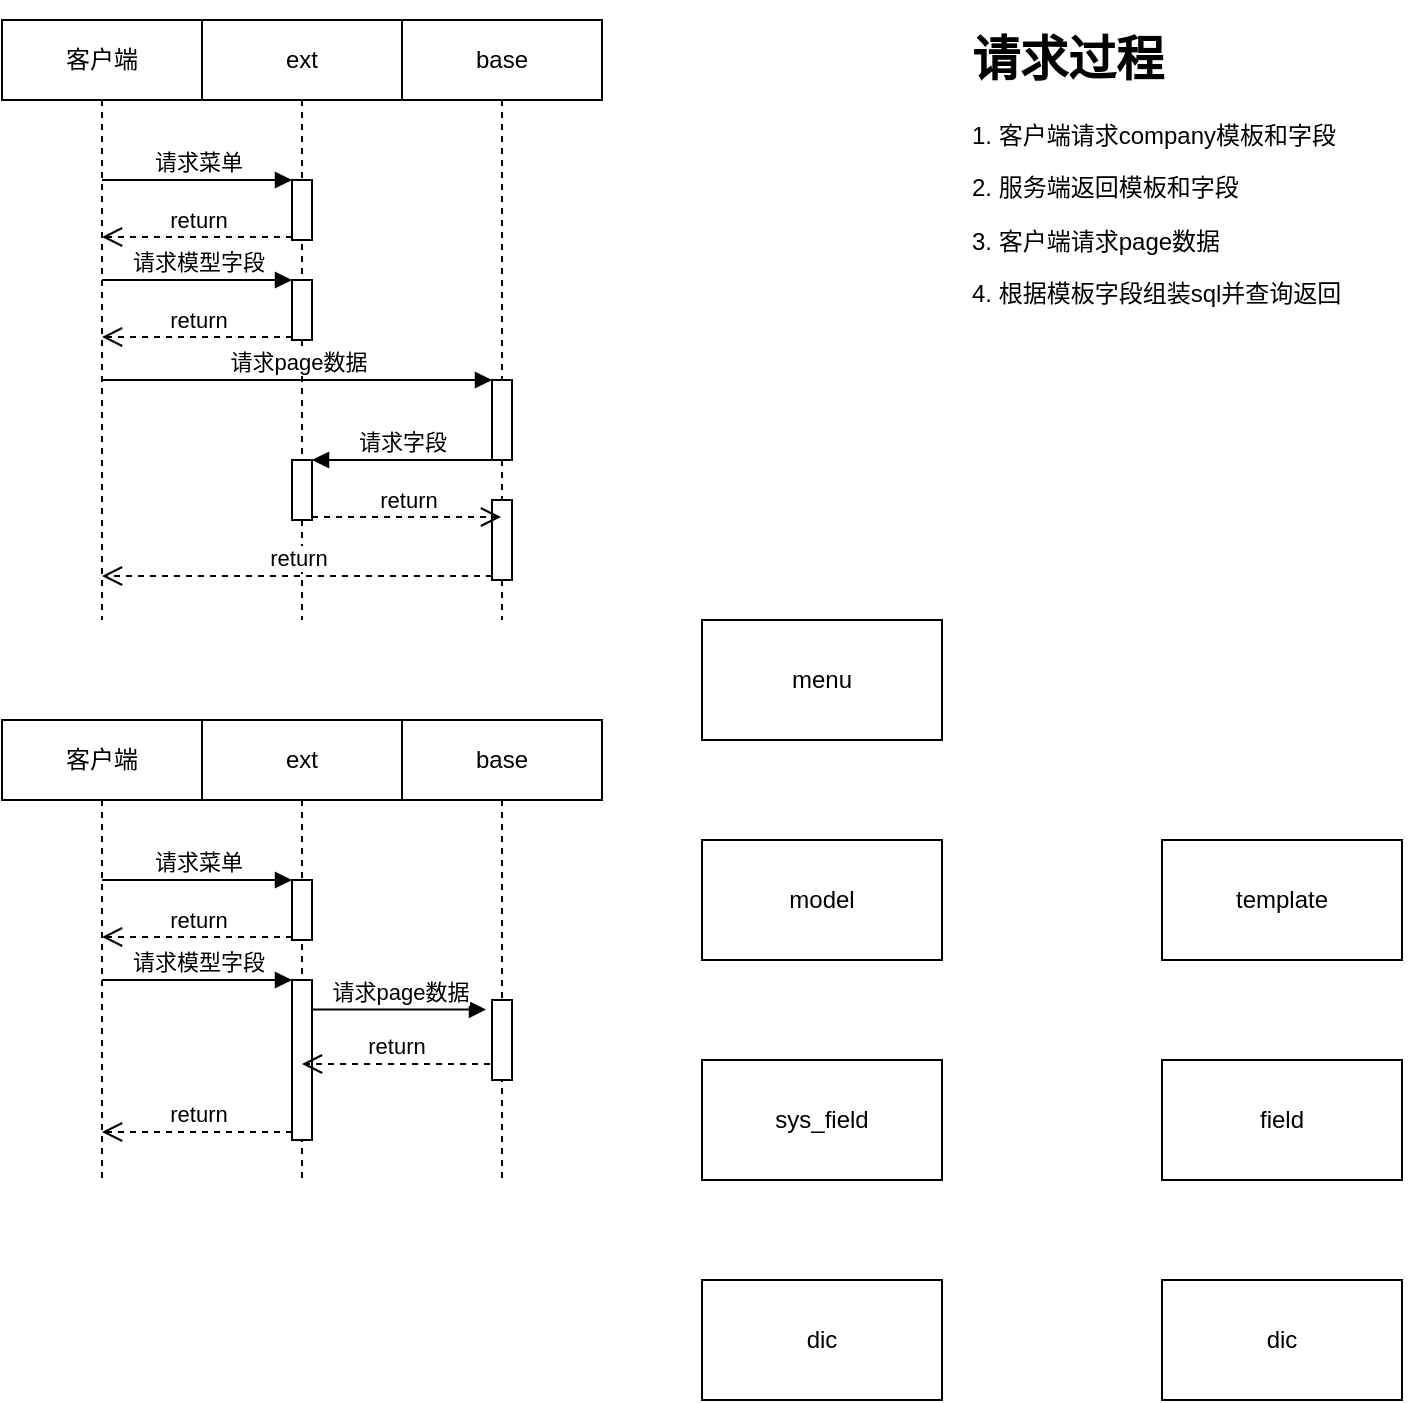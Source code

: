 <mxfile version="13.8.3" type="github">
  <diagram id="bRuYLjxOwxbkPora2MnW" name="第 1 页">
    <mxGraphModel dx="946" dy="623" grid="1" gridSize="10" guides="1" tooltips="1" connect="1" arrows="1" fold="1" page="1" pageScale="1" pageWidth="827" pageHeight="1169" math="0" shadow="0">
      <root>
        <mxCell id="0" />
        <mxCell id="1" parent="0" />
        <mxCell id="iUqJYe-C6QMbKc_73fvr-11" value="model" style="rounded=0;whiteSpace=wrap;html=1;" vertex="1" parent="1">
          <mxGeometry x="400" y="460" width="120" height="60" as="geometry" />
        </mxCell>
        <mxCell id="iUqJYe-C6QMbKc_73fvr-12" value="template" style="rounded=0;whiteSpace=wrap;html=1;" vertex="1" parent="1">
          <mxGeometry x="630" y="460" width="120" height="60" as="geometry" />
        </mxCell>
        <mxCell id="iUqJYe-C6QMbKc_73fvr-13" value="sys_field" style="rounded=0;whiteSpace=wrap;html=1;" vertex="1" parent="1">
          <mxGeometry x="400" y="570" width="120" height="60" as="geometry" />
        </mxCell>
        <mxCell id="iUqJYe-C6QMbKc_73fvr-14" value="field" style="rounded=0;whiteSpace=wrap;html=1;" vertex="1" parent="1">
          <mxGeometry x="630" y="570" width="120" height="60" as="geometry" />
        </mxCell>
        <mxCell id="iUqJYe-C6QMbKc_73fvr-16" value="dic" style="rounded=0;whiteSpace=wrap;html=1;" vertex="1" parent="1">
          <mxGeometry x="400" y="680" width="120" height="60" as="geometry" />
        </mxCell>
        <mxCell id="iUqJYe-C6QMbKc_73fvr-19" value="&lt;h1&gt;请求过程&lt;/h1&gt;&lt;p&gt;1. 客户端请求company模板和字段&lt;/p&gt;&lt;p&gt;2. 服务端返回模板和字段&lt;/p&gt;&lt;p&gt;3. 客户端请求page数据&lt;/p&gt;&lt;p&gt;4. 根据模板字段组装sql并查询返回&lt;/p&gt;" style="text;html=1;strokeColor=none;fillColor=none;spacing=5;spacingTop=-20;whiteSpace=wrap;overflow=hidden;rounded=0;" vertex="1" parent="1">
          <mxGeometry x="530" y="50" width="229" height="260" as="geometry" />
        </mxCell>
        <mxCell id="iUqJYe-C6QMbKc_73fvr-20" value="menu" style="rounded=0;whiteSpace=wrap;html=1;" vertex="1" parent="1">
          <mxGeometry x="400" y="350" width="120" height="60" as="geometry" />
        </mxCell>
        <mxCell id="iUqJYe-C6QMbKc_73fvr-21" value="dic" style="rounded=0;whiteSpace=wrap;html=1;" vertex="1" parent="1">
          <mxGeometry x="630" y="680" width="120" height="60" as="geometry" />
        </mxCell>
        <mxCell id="iUqJYe-C6QMbKc_73fvr-22" value="客户端" style="shape=umlLifeline;perimeter=lifelinePerimeter;whiteSpace=wrap;html=1;container=1;collapsible=0;recursiveResize=0;outlineConnect=0;" vertex="1" parent="1">
          <mxGeometry x="50" y="50" width="100" height="300" as="geometry" />
        </mxCell>
        <mxCell id="iUqJYe-C6QMbKc_73fvr-23" value="ext" style="shape=umlLifeline;perimeter=lifelinePerimeter;whiteSpace=wrap;html=1;container=1;collapsible=0;recursiveResize=0;outlineConnect=0;" vertex="1" parent="1">
          <mxGeometry x="150" y="50" width="100" height="300" as="geometry" />
        </mxCell>
        <mxCell id="iUqJYe-C6QMbKc_73fvr-27" value="" style="html=1;points=[];perimeter=orthogonalPerimeter;" vertex="1" parent="iUqJYe-C6QMbKc_73fvr-23">
          <mxGeometry x="45" y="80" width="10" height="30" as="geometry" />
        </mxCell>
        <mxCell id="iUqJYe-C6QMbKc_73fvr-36" value="" style="html=1;points=[];perimeter=orthogonalPerimeter;" vertex="1" parent="iUqJYe-C6QMbKc_73fvr-23">
          <mxGeometry x="45" y="130" width="10" height="30" as="geometry" />
        </mxCell>
        <mxCell id="iUqJYe-C6QMbKc_73fvr-44" value="" style="html=1;points=[];perimeter=orthogonalPerimeter;" vertex="1" parent="iUqJYe-C6QMbKc_73fvr-23">
          <mxGeometry x="45" y="220" width="10" height="30" as="geometry" />
        </mxCell>
        <mxCell id="iUqJYe-C6QMbKc_73fvr-24" value="base" style="shape=umlLifeline;perimeter=lifelinePerimeter;whiteSpace=wrap;html=1;container=1;collapsible=0;recursiveResize=0;outlineConnect=0;" vertex="1" parent="1">
          <mxGeometry x="250" y="50" width="100" height="300" as="geometry" />
        </mxCell>
        <mxCell id="iUqJYe-C6QMbKc_73fvr-39" value="" style="html=1;points=[];perimeter=orthogonalPerimeter;" vertex="1" parent="iUqJYe-C6QMbKc_73fvr-24">
          <mxGeometry x="45" y="180" width="10" height="40" as="geometry" />
        </mxCell>
        <mxCell id="iUqJYe-C6QMbKc_73fvr-47" value="" style="html=1;points=[];perimeter=orthogonalPerimeter;" vertex="1" parent="iUqJYe-C6QMbKc_73fvr-24">
          <mxGeometry x="45" y="240" width="10" height="40" as="geometry" />
        </mxCell>
        <mxCell id="iUqJYe-C6QMbKc_73fvr-28" value="请求菜单" style="html=1;verticalAlign=bottom;endArrow=block;entryX=0;entryY=0;" edge="1" target="iUqJYe-C6QMbKc_73fvr-27" parent="1" source="iUqJYe-C6QMbKc_73fvr-22">
          <mxGeometry relative="1" as="geometry">
            <mxPoint x="104" y="130" as="sourcePoint" />
          </mxGeometry>
        </mxCell>
        <mxCell id="iUqJYe-C6QMbKc_73fvr-29" value="return" style="html=1;verticalAlign=bottom;endArrow=open;dashed=1;endSize=8;exitX=0;exitY=0.95;" edge="1" source="iUqJYe-C6QMbKc_73fvr-27" parent="1" target="iUqJYe-C6QMbKc_73fvr-22">
          <mxGeometry relative="1" as="geometry">
            <mxPoint x="125" y="206" as="targetPoint" />
          </mxGeometry>
        </mxCell>
        <mxCell id="iUqJYe-C6QMbKc_73fvr-37" value="请求模型字段" style="html=1;verticalAlign=bottom;endArrow=block;entryX=0;entryY=0;" edge="1" target="iUqJYe-C6QMbKc_73fvr-36" parent="1" source="iUqJYe-C6QMbKc_73fvr-22">
          <mxGeometry relative="1" as="geometry">
            <mxPoint x="125" y="180" as="sourcePoint" />
          </mxGeometry>
        </mxCell>
        <mxCell id="iUqJYe-C6QMbKc_73fvr-38" value="return" style="html=1;verticalAlign=bottom;endArrow=open;dashed=1;endSize=8;exitX=0;exitY=0.95;" edge="1" source="iUqJYe-C6QMbKc_73fvr-36" parent="1" target="iUqJYe-C6QMbKc_73fvr-22">
          <mxGeometry relative="1" as="geometry">
            <mxPoint x="125" y="256" as="targetPoint" />
          </mxGeometry>
        </mxCell>
        <mxCell id="iUqJYe-C6QMbKc_73fvr-40" value="请求page数据" style="html=1;verticalAlign=bottom;endArrow=block;entryX=0;entryY=0;" edge="1" target="iUqJYe-C6QMbKc_73fvr-39" parent="1" source="iUqJYe-C6QMbKc_73fvr-22">
          <mxGeometry relative="1" as="geometry">
            <mxPoint x="225" y="230" as="sourcePoint" />
          </mxGeometry>
        </mxCell>
        <mxCell id="iUqJYe-C6QMbKc_73fvr-45" value="请求字段" style="html=1;verticalAlign=bottom;endArrow=block;entryX=1;entryY=0;" edge="1" target="iUqJYe-C6QMbKc_73fvr-44" parent="1" source="iUqJYe-C6QMbKc_73fvr-39">
          <mxGeometry relative="1" as="geometry">
            <mxPoint x="265" y="260" as="sourcePoint" />
          </mxGeometry>
        </mxCell>
        <mxCell id="iUqJYe-C6QMbKc_73fvr-46" value="return" style="html=1;verticalAlign=bottom;endArrow=open;dashed=1;endSize=8;exitX=1;exitY=0.95;" edge="1" source="iUqJYe-C6QMbKc_73fvr-44" parent="1" target="iUqJYe-C6QMbKc_73fvr-24">
          <mxGeometry relative="1" as="geometry">
            <mxPoint x="265" y="317" as="targetPoint" />
          </mxGeometry>
        </mxCell>
        <mxCell id="iUqJYe-C6QMbKc_73fvr-49" value="return" style="html=1;verticalAlign=bottom;endArrow=open;dashed=1;endSize=8;exitX=0;exitY=0.95;" edge="1" source="iUqJYe-C6QMbKc_73fvr-47" parent="1" target="iUqJYe-C6QMbKc_73fvr-22">
          <mxGeometry relative="1" as="geometry">
            <mxPoint x="225" y="376" as="targetPoint" />
          </mxGeometry>
        </mxCell>
        <mxCell id="iUqJYe-C6QMbKc_73fvr-51" value="客户端" style="shape=umlLifeline;perimeter=lifelinePerimeter;whiteSpace=wrap;html=1;container=1;collapsible=0;recursiveResize=0;outlineConnect=0;" vertex="1" parent="1">
          <mxGeometry x="50" y="400" width="100" height="230" as="geometry" />
        </mxCell>
        <mxCell id="iUqJYe-C6QMbKc_73fvr-52" value="ext" style="shape=umlLifeline;perimeter=lifelinePerimeter;whiteSpace=wrap;html=1;container=1;collapsible=0;recursiveResize=0;outlineConnect=0;" vertex="1" parent="1">
          <mxGeometry x="150" y="400" width="100" height="230" as="geometry" />
        </mxCell>
        <mxCell id="iUqJYe-C6QMbKc_73fvr-53" value="" style="html=1;points=[];perimeter=orthogonalPerimeter;" vertex="1" parent="iUqJYe-C6QMbKc_73fvr-52">
          <mxGeometry x="45" y="80" width="10" height="30" as="geometry" />
        </mxCell>
        <mxCell id="iUqJYe-C6QMbKc_73fvr-54" value="" style="html=1;points=[];perimeter=orthogonalPerimeter;" vertex="1" parent="iUqJYe-C6QMbKc_73fvr-52">
          <mxGeometry x="45" y="130" width="10" height="80" as="geometry" />
        </mxCell>
        <mxCell id="iUqJYe-C6QMbKc_73fvr-56" value="base" style="shape=umlLifeline;perimeter=lifelinePerimeter;whiteSpace=wrap;html=1;container=1;collapsible=0;recursiveResize=0;outlineConnect=0;" vertex="1" parent="1">
          <mxGeometry x="250" y="400" width="100" height="230" as="geometry" />
        </mxCell>
        <mxCell id="iUqJYe-C6QMbKc_73fvr-57" value="" style="html=1;points=[];perimeter=orthogonalPerimeter;" vertex="1" parent="iUqJYe-C6QMbKc_73fvr-56">
          <mxGeometry x="45" y="140" width="10" height="40" as="geometry" />
        </mxCell>
        <mxCell id="iUqJYe-C6QMbKc_73fvr-59" value="请求菜单" style="html=1;verticalAlign=bottom;endArrow=block;entryX=0;entryY=0;" edge="1" parent="1" source="iUqJYe-C6QMbKc_73fvr-51" target="iUqJYe-C6QMbKc_73fvr-53">
          <mxGeometry relative="1" as="geometry">
            <mxPoint x="104" y="480" as="sourcePoint" />
          </mxGeometry>
        </mxCell>
        <mxCell id="iUqJYe-C6QMbKc_73fvr-60" value="return" style="html=1;verticalAlign=bottom;endArrow=open;dashed=1;endSize=8;exitX=0;exitY=0.95;" edge="1" parent="1" source="iUqJYe-C6QMbKc_73fvr-53" target="iUqJYe-C6QMbKc_73fvr-51">
          <mxGeometry relative="1" as="geometry">
            <mxPoint x="125" y="556" as="targetPoint" />
          </mxGeometry>
        </mxCell>
        <mxCell id="iUqJYe-C6QMbKc_73fvr-61" value="请求模型字段" style="html=1;verticalAlign=bottom;endArrow=block;entryX=0;entryY=0;" edge="1" parent="1" source="iUqJYe-C6QMbKc_73fvr-51" target="iUqJYe-C6QMbKc_73fvr-54">
          <mxGeometry relative="1" as="geometry">
            <mxPoint x="125" y="530" as="sourcePoint" />
          </mxGeometry>
        </mxCell>
        <mxCell id="iUqJYe-C6QMbKc_73fvr-62" value="return" style="html=1;verticalAlign=bottom;endArrow=open;dashed=1;endSize=8;exitX=0;exitY=0.95;" edge="1" parent="1" source="iUqJYe-C6QMbKc_73fvr-54" target="iUqJYe-C6QMbKc_73fvr-51">
          <mxGeometry relative="1" as="geometry">
            <mxPoint x="125" y="606" as="targetPoint" />
          </mxGeometry>
        </mxCell>
        <mxCell id="iUqJYe-C6QMbKc_73fvr-63" value="请求page数据" style="html=1;verticalAlign=bottom;endArrow=block;entryX=-0.3;entryY=0.12;entryDx=0;entryDy=0;entryPerimeter=0;" edge="1" parent="1" source="iUqJYe-C6QMbKc_73fvr-54" target="iUqJYe-C6QMbKc_73fvr-57">
          <mxGeometry relative="1" as="geometry">
            <mxPoint x="225" y="580" as="sourcePoint" />
          </mxGeometry>
        </mxCell>
        <mxCell id="iUqJYe-C6QMbKc_73fvr-67" value="return" style="html=1;verticalAlign=bottom;endArrow=open;dashed=1;endSize=8;exitX=-0.1;exitY=0.8;exitDx=0;exitDy=0;exitPerimeter=0;" edge="1" parent="1" source="iUqJYe-C6QMbKc_73fvr-57" target="iUqJYe-C6QMbKc_73fvr-52">
          <mxGeometry relative="1" as="geometry">
            <mxPoint x="296" y="590" as="sourcePoint" />
            <mxPoint x="220" y="590" as="targetPoint" />
          </mxGeometry>
        </mxCell>
      </root>
    </mxGraphModel>
  </diagram>
</mxfile>
